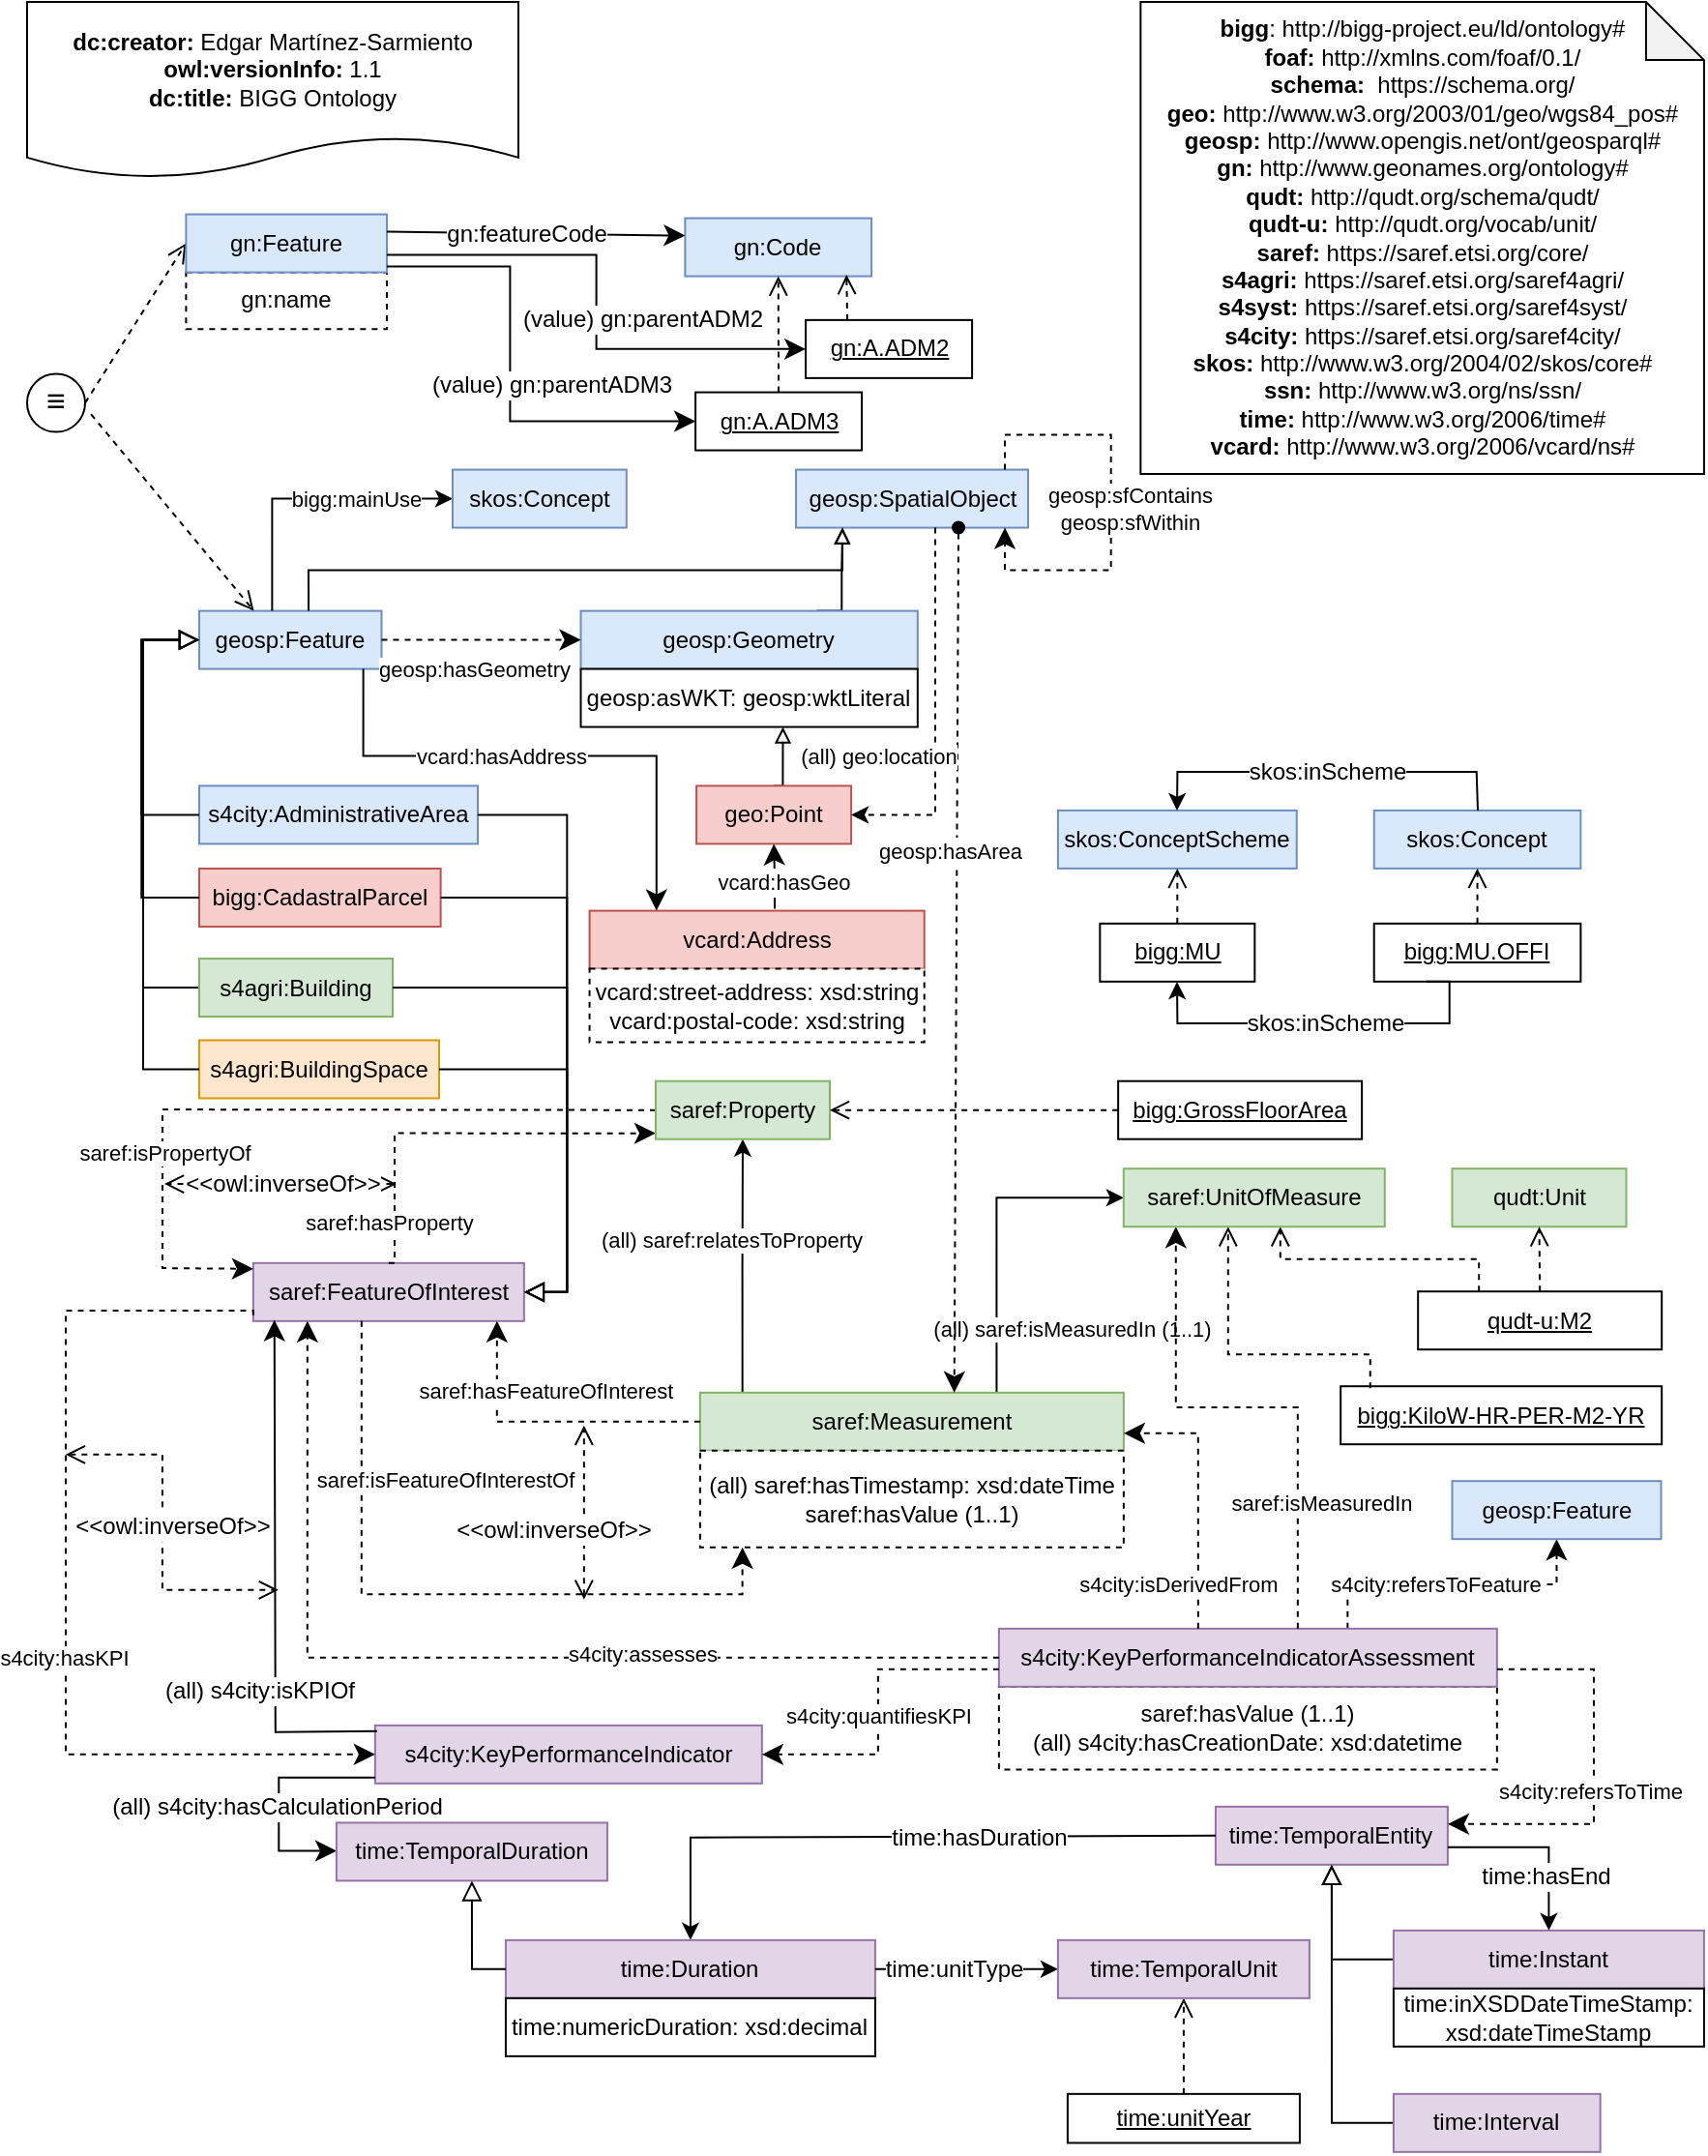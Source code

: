 <mxfile version="20.5.3" type="embed"><diagram name="Página-1" id="OjvOtNMu40loQ9ezaj8_"><mxGraphModel dx="-4280" dy="-723" grid="1" gridSize="10" guides="1" tooltips="1" connect="1" arrows="1" fold="1" page="1" pageScale="1" pageWidth="827" pageHeight="1169" math="0" shadow="0"><root><mxCell id="0"/><mxCell id="1" parent="0"/><mxCell id="128" value="&lt;div&gt;&lt;b&gt;dc:creator:&lt;/b&gt;&amp;nbsp;Edgar Martínez-Sarmiento&lt;/div&gt;&lt;div&gt;&lt;b&gt;owl:versionInfo:&lt;/b&gt; 1.1&lt;br&gt;&lt;/div&gt;&lt;div&gt;&lt;b&gt;dc:title:&lt;/b&gt; BIGG Ontology&lt;/div&gt;" style="shape=document;whiteSpace=wrap;html=1;boundedLbl=1;labelBackgroundColor=#ffffff;strokeColor=#000000;fontSize=12;fontColor=#000000;size=0.233;fillColor=#FFFFFF;" vertex="1" parent="1"><mxGeometry x="5350" y="1206.05" width="254" height="91" as="geometry"/></mxCell><mxCell id="2" value="geosp:SpatialObject" style="rounded=0;whiteSpace=wrap;html=1;snapToPoint=1;points=[[0.1,0],[0.2,0],[0.3,0],[0.4,0],[0.5,0],[0.6,0],[0.7,0],[0.8,0],[0.9,0],[0,0.1],[0,0.3],[0,0.5],[0,0.7],[0,0.9],[0.1,1],[0.2,1],[0.3,1],[0.4,1],[0.5,1],[0.6,1],[0.7,1],[0.8,1],[0.9,1],[1,0.1],[1,0.3],[1,0.5],[1,0.7],[1,0.9]];fillColor=#dae8fc;strokeColor=#6c8ebf;" parent="1" vertex="1"><mxGeometry x="5747.52" y="1447.78" width="120" height="30" as="geometry"/></mxCell><mxCell id="3" value="geosp:Feature" style="rounded=0;whiteSpace=wrap;html=1;snapToPoint=1;points=[[0.1,0],[0.2,0],[0.3,0],[0.4,0],[0.5,0],[0.6,0],[0.7,0],[0.8,0],[0.9,0],[0,0.1],[0,0.3],[0,0.5],[0,0.7],[0,0.9],[0.1,1],[0.2,1],[0.3,1],[0.4,1],[0.5,1],[0.6,1],[0.7,1],[0.8,1],[0.9,1],[1,0.1],[1,0.3],[1,0.5],[1,0.7],[1,0.9]];fillColor=#dae8fc;strokeColor=#6c8ebf;" parent="1" vertex="1"><mxGeometry x="5438.99" y="1520.79" width="94.25" height="30" as="geometry"/></mxCell><mxCell id="4" value="(all) saref:isMeasuredIn (1..1)" style="rounded=0;orthogonalLoop=1;jettySize=auto;html=1;exitX=0.7;exitY=0;exitDx=0;exitDy=0;entryX=0;entryY=0.5;entryDx=0;entryDy=0;endArrow=classic;endFill=1;edgeStyle=orthogonalEdgeStyle;" parent="1" source="6" target="78" edge="1"><mxGeometry x="-0.611" y="-39" relative="1" as="geometry"><mxPoint x="5914.43" y="1901.91" as="sourcePoint"/><mxPoint as="offset"/></mxGeometry></mxCell><mxCell id="5" value="(all) saref:relatesToProperty" style="rounded=0;orthogonalLoop=1;jettySize=auto;html=1;exitX=0.1;exitY=0;exitDx=0;exitDy=0;entryX=0.5;entryY=1;entryDx=0;entryDy=0;endArrow=classic;endFill=1;edgeStyle=orthogonalEdgeStyle;" parent="1" source="6" target="58" edge="1"><mxGeometry x="0.2" y="6" relative="1" as="geometry"><mxPoint as="offset"/></mxGeometry></mxCell><mxCell id="6" value="saref:Measurement" style="rounded=0;whiteSpace=wrap;html=1;snapToPoint=1;points=[[0.1,0],[0.2,0],[0.3,0],[0.4,0],[0.5,0],[0.6,0],[0.7,0],[0.8,0],[0.9,0],[0,0.1],[0,0.3],[0,0.5],[0,0.7],[0,0.9],[0.1,1],[0.2,1],[0.3,1],[0.4,1],[0.5,1],[0.6,1],[0.7,1],[0.8,1],[0.9,1],[1,0.1],[1,0.3],[1,0.5],[1,0.7],[1,0.9]];fillColor=#d5e8d4;strokeColor=#82b366;" parent="1" vertex="1"><mxGeometry x="5697.93" y="1924.91" width="219" height="30" as="geometry"/></mxCell><mxCell id="7" value="(&lt;span style=&quot;background-color: rgb(255 , 255 , 255)&quot;&gt;all&lt;/span&gt;) saref:hasTimestamp: xsd:dateTime&lt;br&gt;saref:hasValue (1..1)" style="rounded=0;whiteSpace=wrap;html=1;snapToPoint=1;points=[[0.1,0],[0.2,0],[0.3,0],[0.4,0],[0.5,0],[0.6,0],[0.7,0],[0.8,0],[0.9,0],[0,0.1],[0,0.3],[0,0.5],[0,0.7],[0,0.9],[0.1,1],[0.2,1],[0.3,1],[0.4,1],[0.5,1],[0.6,1],[0.7,1],[0.8,1],[0.9,1],[1,0.1],[1,0.3],[1,0.5],[1,0.7],[1,0.9]];dashed=1;fillColor=#FFFFFF;" parent="1" vertex="1"><mxGeometry x="5697.93" y="1954.91" width="219" height="50" as="geometry"/></mxCell><mxCell id="8" value="geosp:sfContains&lt;br&gt;geosp:sfWithin" style="edgeStyle=orthogonalEdgeStyle;rounded=0;orthogonalLoop=1;jettySize=auto;html=1;exitX=0.9;exitY=0;exitDx=0;exitDy=0;entryX=0.9;entryY=1;entryDx=0;entryDy=0;dashed=1;endArrow=classic;endFill=1;endSize=8;" parent="1" source="2" target="2" edge="1"><mxGeometry x="0.009" y="10" relative="1" as="geometry"><Array as="points"><mxPoint x="5855.37" y="1429.78"/><mxPoint x="5910.37" y="1429.78"/><mxPoint x="5910.37" y="1499.78"/><mxPoint x="5855.37" y="1499.78"/></Array><mxPoint as="offset"/></mxGeometry></mxCell><mxCell id="9" value="" style="endArrow=block;html=1;fontColor=#000099;exitX=0;exitY=0.5;exitDx=0;exitDy=0;endFill=0;endSize=8;arcSize=0;rounded=0;edgeStyle=elbowEdgeStyle;entryX=0;entryY=0.5;entryDx=0;entryDy=0;" parent="1" source="10" target="3" edge="1"><mxGeometry width="50" height="50" relative="1" as="geometry"><mxPoint x="5253.92" y="1780.33" as="sourcePoint"/><mxPoint x="5528.92" y="1740.33" as="targetPoint"/><Array as="points"><mxPoint x="5409.99" y="1752.53"/><mxPoint x="5429.99" y="1632.53"/></Array></mxGeometry></mxCell><mxCell id="10" value="s4agri:Building" style="rounded=0;whiteSpace=wrap;html=1;snapToPoint=1;points=[[0.1,0],[0.2,0],[0.3,0],[0.4,0],[0.5,0],[0.6,0],[0.7,0],[0.8,0],[0.9,0],[0,0.1],[0,0.3],[0,0.5],[0,0.7],[0,0.9],[0.1,1],[0.2,1],[0.3,1],[0.4,1],[0.5,1],[0.6,1],[0.7,1],[0.8,1],[0.9,1],[1,0.1],[1,0.3],[1,0.5],[1,0.7],[1,0.9]];fillColor=#d5e8d4;strokeColor=#82b366;" parent="1" vertex="1"><mxGeometry x="5438.99" y="1700.53" width="100" height="30" as="geometry"/></mxCell><mxCell id="11" value="" style="endArrow=block;html=1;fontColor=#000099;exitX=0;exitY=0.5;exitDx=0;exitDy=0;endFill=0;entryX=0.5;entryY=1;entryDx=0;entryDy=0;endSize=8;arcSize=0;rounded=0;edgeStyle=orthogonalEdgeStyle;" parent="1" source="13" target="12" edge="1"><mxGeometry width="50" height="50" relative="1" as="geometry"><mxPoint x="5919.46" y="2198.92" as="sourcePoint"/><mxPoint x="6077.46" y="2198.92" as="targetPoint"/></mxGeometry></mxCell><mxCell id="12" value="time:TemporalEntity" style="rounded=0;whiteSpace=wrap;html=1;snapToPoint=1;points=[[0.1,0],[0.2,0],[0.3,0],[0.4,0],[0.5,0],[0.6,0],[0.7,0],[0.8,0],[0.9,0],[0,0.1],[0,0.3],[0,0.5],[0,0.7],[0,0.9],[0.1,1],[0.2,1],[0.3,1],[0.4,1],[0.5,1],[0.6,1],[0.7,1],[0.8,1],[0.9,1],[1,0.1],[1,0.3],[1,0.5],[1,0.7],[1,0.9]];fillColor=#e1d5e7;strokeColor=#9673a6;" parent="1" vertex="1"><mxGeometry x="5964.46" y="2138.92" width="120" height="30" as="geometry"/></mxCell><mxCell id="13" value="time:Instant" style="rounded=0;whiteSpace=wrap;html=1;snapToPoint=1;points=[[0.1,0],[0.2,0],[0.3,0],[0.4,0],[0.5,0],[0.6,0],[0.7,0],[0.8,0],[0.9,0],[0,0.1],[0,0.3],[0,0.5],[0,0.7],[0,0.9],[0.1,1],[0.2,1],[0.3,1],[0.4,1],[0.5,1],[0.6,1],[0.7,1],[0.8,1],[0.9,1],[1,0.1],[1,0.3],[1,0.5],[1,0.7],[1,0.9]];fillColor=#e1d5e7;strokeColor=#9673a6;" parent="1" vertex="1"><mxGeometry x="6056.46" y="2202.92" width="160.5" height="30" as="geometry"/></mxCell><mxCell id="14" value="" style="endArrow=block;html=1;fontColor=#000099;exitX=0;exitY=0.5;exitDx=0;exitDy=0;endFill=0;entryX=0.5;entryY=1;entryDx=0;entryDy=0;endSize=8;arcSize=0;rounded=0;edgeStyle=orthogonalEdgeStyle;" parent="1" source="15" target="12" edge="1"><mxGeometry width="50" height="50" relative="1" as="geometry"><mxPoint x="5919.46" y="2278.92" as="sourcePoint"/><mxPoint x="6194.46" y="2268.92" as="targetPoint"/></mxGeometry></mxCell><mxCell id="15" value="time:Interval" style="rounded=0;whiteSpace=wrap;html=1;snapToPoint=1;points=[[0.1,0],[0.2,0],[0.3,0],[0.4,0],[0.5,0],[0.6,0],[0.7,0],[0.8,0],[0.9,0],[0,0.1],[0,0.3],[0,0.5],[0,0.7],[0,0.9],[0.1,1],[0.2,1],[0.3,1],[0.4,1],[0.5,1],[0.6,1],[0.7,1],[0.8,1],[0.9,1],[1,0.1],[1,0.3],[1,0.5],[1,0.7],[1,0.9]];fillColor=#e1d5e7;strokeColor=#9673a6;" parent="1" vertex="1"><mxGeometry x="6056.46" y="2287.42" width="106.88" height="30" as="geometry"/></mxCell><mxCell id="16" value="saref:FeatureOfInterest" style="rounded=0;whiteSpace=wrap;html=1;snapToPoint=1;points=[[0.1,0],[0.2,0],[0.3,0],[0.4,0],[0.5,0],[0.6,0],[0.7,0],[0.8,0],[0.9,0],[0,0.1],[0,0.3],[0,0.5],[0,0.7],[0,0.9],[0.1,1],[0.2,1],[0.3,1],[0.4,1],[0.5,1],[0.6,1],[0.7,1],[0.8,1],[0.9,1],[1,0.1],[1,0.3],[1,0.5],[1,0.7],[1,0.9]];fillColor=#e1d5e7;strokeColor=#9673a6;" parent="1" vertex="1"><mxGeometry x="5466.93" y="1857.91" width="140" height="30" as="geometry"/></mxCell><mxCell id="17" value="" style="endArrow=classic;html=1;exitX=0.4;exitY=1;exitDx=0;exitDy=0;endSize=8;dashed=1;arcSize=0;rounded=0;entryX=0.1;entryY=1;entryDx=0;entryDy=0;edgeStyle=orthogonalEdgeStyle;" parent="1" source="16" target="7" edge="1"><mxGeometry width="50" height="50" relative="1" as="geometry"><mxPoint x="5406.93" y="2232.24" as="sourcePoint"/><mxPoint x="5726.93" y="2035.12" as="targetPoint"/><Array as="points"><mxPoint x="5522.93" y="2029.12"/><mxPoint x="5719.93" y="2029.12"/></Array></mxGeometry></mxCell><mxCell id="18" value="saref:isFeatureOfInterestOf" style="edgeLabel;html=1;align=center;verticalAlign=middle;resizable=0;points=[];" parent="17" connectable="0" vertex="1"><mxGeometry x="-0.191" y="-1" relative="1" as="geometry"><mxPoint x="38" y="-60" as="offset"/></mxGeometry></mxCell><mxCell id="19" value="" style="endArrow=classic;html=1;exitX=0;exitY=0.5;exitDx=0;exitDy=0;entryX=0.9;entryY=1;entryDx=0;entryDy=0;endSize=8;dashed=1;arcSize=0;rounded=0;edgeStyle=orthogonalEdgeStyle;" parent="1" source="6" target="16" edge="1"><mxGeometry width="50" height="50" relative="1" as="geometry"><mxPoint x="5516.93" y="1874.91" as="sourcePoint"/><mxPoint x="5727.93" y="2014.91" as="targetPoint"/></mxGeometry></mxCell><mxCell id="20" value="saref:hasFeatureOfInterest" style="edgeLabel;html=1;align=center;verticalAlign=middle;resizable=0;points=[];" parent="19" connectable="0" vertex="1"><mxGeometry x="-0.191" y="-1" relative="1" as="geometry"><mxPoint x="-17" y="-15" as="offset"/></mxGeometry></mxCell><mxCell id="21" value="" style="endArrow=open;html=1;fontColor=#000099;endFill=0;dashed=1;endSize=8;startArrow=open;startFill=0;startSize=8;arcSize=0;rounded=0;" parent="1" edge="1"><mxGeometry width="50" height="50" relative="1" as="geometry"><mxPoint x="5637.93" y="2031.91" as="sourcePoint"/><mxPoint x="5637.93" y="1941.91" as="targetPoint"/></mxGeometry></mxCell><mxCell id="22" value="&amp;lt;&amp;lt;owl:inverseOf&amp;gt;&amp;gt;" style="text;html=1;align=center;verticalAlign=middle;resizable=0;points=[];fontColor=#000000;labelBackgroundColor=#ffffff;" parent="21" connectable="0" vertex="1"><mxGeometry x="-0.328" relative="1" as="geometry"><mxPoint x="-16" y="-6" as="offset"/></mxGeometry></mxCell><mxCell id="23" value="" style="endArrow=classic;html=1;endSize=8;dashed=1;arcSize=0;rounded=0;exitX=0;exitY=0.5;exitDx=0;exitDy=0;entryX=0;entryY=0.1;entryDx=0;entryDy=0;" parent="1" source="58" target="16" edge="1"><mxGeometry width="50" height="50" relative="1" as="geometry"><mxPoint x="5659.93" y="1575.91" as="sourcePoint"/><mxPoint x="5419.99" y="1612.53" as="targetPoint"/><Array as="points"><mxPoint x="5419.99" y="1778.53"/><mxPoint x="5419.99" y="1860.53"/></Array></mxGeometry></mxCell><mxCell id="24" value="saref:isPropertyOf" style="edgeLabel;html=1;align=center;verticalAlign=middle;resizable=0;points=[];" parent="23" connectable="0" vertex="1"><mxGeometry x="-0.191" y="-1" relative="1" as="geometry"><mxPoint x="-99" y="23" as="offset"/></mxGeometry></mxCell><mxCell id="25" value="" style="endArrow=classic;html=1;exitX=0.5;exitY=0;exitDx=0;exitDy=0;entryX=0;entryY=0.9;entryDx=0;entryDy=0;endSize=8;dashed=1;arcSize=0;rounded=0;edgeStyle=orthogonalEdgeStyle;" parent="1" source="16" target="58" edge="1"><mxGeometry width="50" height="50" relative="1" as="geometry"><mxPoint x="5390.93" y="1932.91" as="sourcePoint"/><mxPoint x="5219.93" y="1857.91" as="targetPoint"/><Array as="points"><mxPoint x="5539.99" y="1857.53"/><mxPoint x="5539.99" y="1790.53"/></Array></mxGeometry></mxCell><mxCell id="26" value="saref:hasProperty" style="edgeLabel;html=1;align=center;verticalAlign=middle;resizable=0;points=[];" parent="25" connectable="0" vertex="1"><mxGeometry x="-0.191" y="-1" relative="1" as="geometry"><mxPoint x="-16" y="45" as="offset"/></mxGeometry></mxCell><mxCell id="27" value="" style="endArrow=open;html=1;fontColor=#000099;endFill=0;dashed=1;endSize=8;startArrow=open;startFill=0;startSize=8;arcSize=0;rounded=0;" parent="1" edge="1"><mxGeometry width="50" height="50" relative="1" as="geometry"><mxPoint x="5540.99" y="1817.05" as="sourcePoint"/><mxPoint x="5420.99" y="1817.05" as="targetPoint"/></mxGeometry></mxCell><mxCell id="28" value="&amp;lt;&amp;lt;owl:inverseOf&amp;gt;&amp;gt;" style="text;html=1;align=center;verticalAlign=middle;resizable=0;points=[];fontColor=#000000;labelBackgroundColor=#ffffff;" parent="27" connectable="0" vertex="1"><mxGeometry x="-0.328" relative="1" as="geometry"><mxPoint x="-19" as="offset"/></mxGeometry></mxCell><mxCell id="29" style="rounded=0;orthogonalLoop=1;jettySize=auto;html=1;exitX=0.4;exitY=0;exitDx=0;exitDy=0;entryX=0;entryY=0.5;entryDx=0;entryDy=0;edgeStyle=orthogonalEdgeStyle;" parent="1" source="3" target="130" edge="1"><mxGeometry relative="1" as="geometry"/></mxCell><mxCell id="30" value="bigg:mainUse" style="edgeLabel;html=1;align=center;verticalAlign=middle;resizable=0;points=[];" parent="29" vertex="1" connectable="0"><mxGeometry x="-0.017" y="1" relative="1" as="geometry"><mxPoint x="27" y="1" as="offset"/></mxGeometry></mxCell><mxCell id="31" value="s4agri:BuildingSpace" style="rounded=0;whiteSpace=wrap;html=1;snapToPoint=1;points=[[0.1,0],[0.2,0],[0.3,0],[0.4,0],[0.5,0],[0.6,0],[0.7,0],[0.8,0],[0.9,0],[0,0.1],[0,0.3],[0,0.5],[0,0.7],[0,0.9],[0.1,1],[0.2,1],[0.3,1],[0.4,1],[0.5,1],[0.6,1],[0.7,1],[0.8,1],[0.9,1],[1,0.1],[1,0.3],[1,0.5],[1,0.7],[1,0.9]];fillColor=#ffe6cc;strokeColor=#d79b00;" parent="1" vertex="1"><mxGeometry x="5438.99" y="1742.74" width="124" height="30" as="geometry"/></mxCell><mxCell id="32" value="" style="endArrow=block;html=1;fontColor=#000099;exitX=0;exitY=0.5;exitDx=0;exitDy=0;endFill=0;endSize=8;arcSize=0;rounded=0;edgeStyle=elbowEdgeStyle;entryX=0;entryY=0.5;entryDx=0;entryDy=0;" parent="1" source="31" target="3" edge="1"><mxGeometry width="50" height="50" relative="1" as="geometry"><mxPoint x="5568.92" y="1704.33" as="sourcePoint"/><mxPoint x="5469.99" y="1642.53" as="targetPoint"/><Array as="points"><mxPoint x="5409.99" y="1752.53"/><mxPoint x="5399.99" y="1762.53"/><mxPoint x="5429.99" y="1642.53"/></Array></mxGeometry></mxCell><mxCell id="33" value="" style="endArrow=classic;html=1;exitX=0.7;exitY=0;exitDx=0;exitDy=0;endSize=8;dashed=1;arcSize=0;rounded=0;edgeStyle=elbowEdgeStyle;entryX=0.5;entryY=1;entryDx=0;entryDy=0;elbow=vertical;" parent="1" source="36" target="81" edge="1"><mxGeometry width="50" height="50" relative="1" as="geometry"><mxPoint x="6086.93" y="1968.91" as="sourcePoint"/><mxPoint x="6219.99" y="1862.53" as="targetPoint"/></mxGeometry></mxCell><mxCell id="34" value="&lt;div&gt;s4city:refersToFeature&lt;/div&gt;" style="edgeLabel;html=1;align=center;verticalAlign=middle;resizable=0;points=[];" parent="33" connectable="0" vertex="1"><mxGeometry x="-0.191" y="-1" relative="1" as="geometry"><mxPoint x="5" y="-1" as="offset"/></mxGeometry></mxCell><mxCell id="35" value="saref:hasValue (1..1)&lt;br&gt;(all) s4city:hasCreationDate: xsd:datetime" style="rounded=0;whiteSpace=wrap;html=1;snapToPoint=1;points=[[0.1,0],[0.2,0],[0.3,0],[0.4,0],[0.5,0],[0.6,0],[0.7,0],[0.8,0],[0.9,0],[0,0.1],[0,0.3],[0,0.5],[0,0.7],[0,0.9],[0.1,1],[0.2,1],[0.3,1],[0.4,1],[0.5,1],[0.6,1],[0.7,1],[0.8,1],[0.9,1],[1,0.1],[1,0.3],[1,0.5],[1,0.7],[1,0.9]];dashed=1;" parent="1" vertex="1"><mxGeometry x="5852.43" y="2076.91" width="257.5" height="42.81" as="geometry"/></mxCell><mxCell id="36" value="s4city:KeyPerformanceIndicatorAssessment" style="rounded=0;whiteSpace=wrap;html=1;snapToPoint=1;points=[[0.1,0],[0.2,0],[0.3,0],[0.4,0],[0.5,0],[0.6,0],[0.7,0],[0.8,0],[0.9,0],[0,0.1],[0,0.3],[0,0.5],[0,0.7],[0,0.9],[0.1,1],[0.2,1],[0.3,1],[0.4,1],[0.5,1],[0.6,1],[0.7,1],[0.8,1],[0.9,1],[1,0.1],[1,0.3],[1,0.5],[1,0.7],[1,0.9]];fillColor=#e1d5e7;strokeColor=#9673a6;" parent="1" vertex="1"><mxGeometry x="5852.43" y="2046.91" width="257.5" height="30" as="geometry"/></mxCell><mxCell id="37" value="" style="endArrow=classic;html=1;exitX=0.4;exitY=0;exitDx=0;exitDy=0;endSize=8;dashed=1;arcSize=0;rounded=0;edgeStyle=orthogonalEdgeStyle;entryX=1;entryY=0.7;entryDx=0;entryDy=0;" parent="1" source="36" target="6" edge="1"><mxGeometry width="50" height="50" relative="1" as="geometry"><mxPoint x="5529.93" y="2046.86" as="sourcePoint"/><mxPoint x="5889.93" y="1831.12" as="targetPoint"/></mxGeometry></mxCell><mxCell id="38" value="&lt;div&gt;s4city:isDerivedFrom&lt;/div&gt;" style="edgeLabel;html=1;align=center;verticalAlign=middle;resizable=0;points=[];" parent="37" connectable="0" vertex="1"><mxGeometry x="-0.191" y="-1" relative="1" as="geometry"><mxPoint x="-12" y="33" as="offset"/></mxGeometry></mxCell><mxCell id="39" value="" style="endArrow=classic;html=1;endSize=8;dashed=1;arcSize=0;rounded=0;entryX=0.2;entryY=1;entryDx=0;entryDy=0;exitX=0.6;exitY=0;exitDx=0;exitDy=0;edgeStyle=orthogonalEdgeStyle;" parent="1" source="36" target="78" edge="1"><mxGeometry width="50" height="50" relative="1" as="geometry"><mxPoint x="6142.43" y="2046.91" as="sourcePoint"/><mxPoint x="6003.93" y="1975.91" as="targetPoint"/><Array as="points"><mxPoint x="6006.99" y="1932.53"/><mxPoint x="5943.99" y="1932.53"/></Array></mxGeometry></mxCell><mxCell id="40" value="&lt;div&gt;saref:isMeasuredIn&lt;/div&gt;" style="edgeLabel;html=1;align=center;verticalAlign=middle;resizable=0;points=[];" parent="39" connectable="0" vertex="1"><mxGeometry x="-0.191" y="-1" relative="1" as="geometry"><mxPoint x="11" y="44" as="offset"/></mxGeometry></mxCell><mxCell id="41" value="" style="endArrow=classic;html=1;endSize=8;dashed=1;arcSize=0;rounded=0;entryX=0.2;entryY=1;entryDx=0;entryDy=0;exitX=0;exitY=0.5;exitDx=0;exitDy=0;edgeStyle=orthogonalEdgeStyle;" parent="1" source="36" target="16" edge="1"><mxGeometry width="50" height="50" relative="1" as="geometry"><mxPoint x="5489.93" y="2039.91" as="sourcePoint"/><mxPoint x="5489.93" y="1969.91" as="targetPoint"/></mxGeometry></mxCell><mxCell id="42" value="&lt;div&gt;s4city:assesses&lt;/div&gt;" style="edgeLabel;html=1;align=center;verticalAlign=middle;resizable=0;points=[];" parent="41" connectable="0" vertex="1"><mxGeometry x="-0.191" y="-1" relative="1" as="geometry"><mxPoint x="30" y="-1" as="offset"/></mxGeometry></mxCell><mxCell id="43" value="s4city:KeyPerformanceIndicator" style="rounded=0;whiteSpace=wrap;html=1;snapToPoint=1;points=[[0.1,0],[0.2,0],[0.3,0],[0.4,0],[0.5,0],[0.6,0],[0.7,0],[0.8,0],[0.9,0],[0,0.1],[0,0.3],[0,0.5],[0,0.7],[0,0.9],[0.1,1],[0.2,1],[0.3,1],[0.4,1],[0.5,1],[0.6,1],[0.7,1],[0.8,1],[0.9,1],[1,0.1],[1,0.3],[1,0.5],[1,0.7],[1,0.9]];fillColor=#e1d5e7;strokeColor=#9673a6;" parent="1" vertex="1"><mxGeometry x="5529.93" y="2096.91" width="200" height="30" as="geometry"/></mxCell><mxCell id="44" value="" style="endArrow=classic;html=1;endSize=8;arcSize=0;rounded=0;entryX=0.071;entryY=0.98;entryDx=0;entryDy=0;exitX=0;exitY=0.1;exitDx=0;exitDy=0;entryPerimeter=0;edgeStyle=orthogonalEdgeStyle;" parent="1" edge="1"><mxGeometry width="50" height="50" relative="1" as="geometry"><mxPoint x="5530.93" y="2099.91" as="sourcePoint"/><mxPoint x="5477.87" y="1887.31" as="targetPoint"/></mxGeometry></mxCell><mxCell id="45" value="(all) s4city:isKPIOf" style="text;html=1;align=center;verticalAlign=middle;resizable=0;points=[];labelBackgroundColor=#ffffff;" parent="44" connectable="0" vertex="1"><mxGeometry x="-0.127" relative="1" as="geometry"><mxPoint x="-8" y="42" as="offset"/></mxGeometry></mxCell><mxCell id="46" value="" style="endArrow=classic;html=1;endSize=8;arcSize=0;rounded=0;exitX=0;exitY=0.9;exitDx=0;exitDy=0;edgeStyle=orthogonalEdgeStyle;entryX=0;entryY=0.5;entryDx=0;entryDy=0;" parent="1" source="43" target="48" edge="1"><mxGeometry width="50" height="50" relative="1" as="geometry"><mxPoint x="5519.93" y="2153.91" as="sourcePoint"/><mxPoint x="5509.93" y="2216.91" as="targetPoint"/><Array as="points"><mxPoint x="5480.13" y="2123.79"/><mxPoint x="5480.13" y="2161.79"/><mxPoint x="5510.13" y="2161.79"/></Array></mxGeometry></mxCell><mxCell id="47" value="(all) s4city:hasCalculationPeriod" style="text;html=1;align=center;verticalAlign=middle;resizable=0;points=[];labelBackgroundColor=#ffffff;" parent="46" connectable="0" vertex="1"><mxGeometry x="-0.127" relative="1" as="geometry"><mxPoint x="-1" y="13" as="offset"/></mxGeometry></mxCell><mxCell id="48" value="time:TemporalDuration" style="rounded=0;whiteSpace=wrap;html=1;snapToPoint=1;points=[[0.1,0],[0.2,0],[0.3,0],[0.4,0],[0.5,0],[0.6,0],[0.7,0],[0.8,0],[0.9,0],[0,0.1],[0,0.3],[0,0.5],[0,0.7],[0,0.9],[0.1,1],[0.2,1],[0.3,1],[0.4,1],[0.5,1],[0.6,1],[0.7,1],[0.8,1],[0.9,1],[1,0.1],[1,0.3],[1,0.5],[1,0.7],[1,0.9]];fillColor=#e1d5e7;strokeColor=#9673a6;" parent="1" vertex="1"><mxGeometry x="5509.96" y="2147.21" width="140" height="30" as="geometry"/></mxCell><mxCell id="49" value="" style="endArrow=classic;html=1;endSize=8;dashed=1;arcSize=0;rounded=0;entryX=0;entryY=0.5;entryDx=0;entryDy=0;exitX=0;exitY=0.9;exitDx=0;exitDy=0;edgeStyle=orthogonalEdgeStyle;" parent="1" source="16" target="43" edge="1"><mxGeometry width="50" height="50" relative="1" as="geometry"><mxPoint x="5289.93" y="1886.91" as="sourcePoint"/><mxPoint x="5439.93" y="1856.91" as="targetPoint"/><Array as="points"><mxPoint x="5466.99" y="1882.53"/><mxPoint x="5369.99" y="1882.53"/><mxPoint x="5369.99" y="2111.53"/></Array></mxGeometry></mxCell><mxCell id="50" value="&lt;div&gt;s4city:hasKPI&lt;/div&gt;" style="edgeLabel;html=1;align=center;verticalAlign=middle;resizable=0;points=[];" parent="49" connectable="0" vertex="1"><mxGeometry x="-0.191" y="-1" relative="1" as="geometry"><mxPoint y="81" as="offset"/></mxGeometry></mxCell><mxCell id="51" value="" style="endArrow=open;html=1;fontColor=#000099;endFill=0;dashed=1;endSize=8;startArrow=open;startFill=0;startSize=8;arcSize=0;rounded=0;edgeStyle=orthogonalEdgeStyle;" parent="1" edge="1"><mxGeometry width="50" height="50" relative="1" as="geometry"><mxPoint x="5369.93" y="1956.91" as="sourcePoint"/><mxPoint x="5479.93" y="2026.91" as="targetPoint"/><Array as="points"><mxPoint x="5419.93" y="2026.91"/></Array></mxGeometry></mxCell><mxCell id="52" value="&amp;lt;&amp;lt;owl:inverseOf&amp;gt;&amp;gt;" style="text;html=1;align=center;verticalAlign=middle;resizable=0;points=[];fontColor=#000000;labelBackgroundColor=#ffffff;" parent="51" connectable="0" vertex="1"><mxGeometry x="-0.328" relative="1" as="geometry"><mxPoint x="5" y="26" as="offset"/></mxGeometry></mxCell><mxCell id="53" value="" style="endArrow=classic;html=1;endSize=8;dashed=1;arcSize=0;rounded=0;edgeStyle=orthogonalEdgeStyle;entryX=1;entryY=0.5;entryDx=0;entryDy=0;exitX=0;exitY=0.7;exitDx=0;exitDy=0;" parent="1" source="36" target="43" edge="1"><mxGeometry width="50" height="50" relative="1" as="geometry"><mxPoint x="5789.93" y="2206.91" as="sourcePoint"/><mxPoint x="5789.93" y="2136.91" as="targetPoint"/><Array as="points"><mxPoint x="5789.93" y="2067.91"/><mxPoint x="5789.93" y="2111.91"/></Array></mxGeometry></mxCell><mxCell id="54" value="&lt;div&gt;s4city:quantifiesKPI&lt;/div&gt;" style="edgeLabel;html=1;align=center;verticalAlign=middle;resizable=0;points=[];" parent="53" connectable="0" vertex="1"><mxGeometry x="-0.191" y="-1" relative="1" as="geometry"><mxPoint x="1" y="19" as="offset"/></mxGeometry></mxCell><mxCell id="55" value="" style="endArrow=classic;html=1;exitX=1;exitY=0.7;exitDx=0;exitDy=0;endSize=8;dashed=1;arcSize=0;rounded=0;entryX=1;entryY=0.3;entryDx=0;entryDy=0;edgeStyle=elbowEdgeStyle;" parent="1" source="36" target="12" edge="1"><mxGeometry width="50" height="50" relative="1" as="geometry"><mxPoint x="6119.93" y="2071.91" as="sourcePoint"/><mxPoint x="6409.93" y="1626.91" as="targetPoint"/><Array as="points"><mxPoint x="6159.99" y="2122.53"/><mxPoint x="6149.99" y="2172.53"/><mxPoint x="6179.99" y="2172.53"/></Array></mxGeometry></mxCell><mxCell id="56" value="&lt;div&gt;s4city:refersToTime&lt;/div&gt;" style="edgeLabel;html=1;align=center;verticalAlign=middle;resizable=0;points=[];" parent="55" connectable="0" vertex="1"><mxGeometry x="-0.191" y="-1" relative="1" as="geometry"><mxPoint x="-1" y="30" as="offset"/></mxGeometry></mxCell><mxCell id="57" value="&lt;u&gt;bigg:GrossFloorArea&lt;/u&gt;" style="rounded=0;whiteSpace=wrap;html=1;snapToPoint=1;" parent="1" vertex="1"><mxGeometry x="5914.07" y="1763.85" width="126" height="30" as="geometry"/></mxCell><mxCell id="58" value="saref:Property" style="rounded=0;whiteSpace=wrap;html=1;snapToPoint=1;points=[[0.1,0],[0.2,0],[0.3,0],[0.4,0],[0.5,0],[0.6,0],[0.7,0],[0.8,0],[0.9,0],[0,0.1],[0,0.3],[0,0.5],[0,0.7],[0,0.9],[0.1,1],[0.2,1],[0.3,1],[0.4,1],[0.5,1],[0.6,1],[0.7,1],[0.8,1],[0.9,1],[1,0.1],[1,0.3],[1,0.5],[1,0.7],[1,0.9]];fillColor=#d5e8d4;strokeColor=#82b366;" parent="1" vertex="1"><mxGeometry x="5674.99" y="1763.85" width="90" height="30" as="geometry"/></mxCell><mxCell id="59" value="&lt;u&gt;qudt-u:M2&lt;/u&gt;" style="rounded=0;whiteSpace=wrap;html=1;snapToPoint=1;" parent="1" vertex="1"><mxGeometry x="6069.09" y="1872.6" width="126" height="30" as="geometry"/></mxCell><mxCell id="60" value="qudt:Unit" style="rounded=0;whiteSpace=wrap;html=1;snapToPoint=1;points=[[0.1,0],[0.2,0],[0.3,0],[0.4,0],[0.5,0],[0.6,0],[0.7,0],[0.8,0],[0.9,0],[0,0.1],[0,0.3],[0,0.5],[0,0.7],[0,0.9],[0.1,1],[0.2,1],[0.3,1],[0.4,1],[0.5,1],[0.6,1],[0.7,1],[0.8,1],[0.9,1],[1,0.1],[1,0.3],[1,0.5],[1,0.7],[1,0.9]];fillColor=#d5e8d4;strokeColor=#82b366;" parent="1" vertex="1"><mxGeometry x="6086.75" y="1809.12" width="90" height="30" as="geometry"/></mxCell><mxCell id="61" value="" style="endArrow=open;html=1;fontColor=#000099;endFill=0;dashed=1;entryX=0.6;entryY=1;entryDx=0;entryDy=0;endSize=8;exitX=0.25;exitY=0;exitDx=0;exitDy=0;rounded=0;edgeStyle=orthogonalEdgeStyle;" parent="1" source="59" target="78" edge="1"><mxGeometry width="50" height="50" relative="1" as="geometry"><mxPoint x="5990.09" y="1946.39" as="sourcePoint"/><mxPoint x="5990.09" y="1886.39" as="targetPoint"/></mxGeometry></mxCell><mxCell id="62" value="" style="endArrow=open;html=1;fontColor=#000099;endFill=0;dashed=1;endSize=8;exitX=0.5;exitY=0;exitDx=0;exitDy=0;rounded=0;entryX=0.5;entryY=1;entryDx=0;entryDy=0;" parent="1" source="59" target="60" edge="1"><mxGeometry width="50" height="50" relative="1" as="geometry"><mxPoint x="6201.09" y="1920.39" as="sourcePoint"/><mxPoint x="6161.9" y="1875.12" as="targetPoint"/></mxGeometry></mxCell><mxCell id="63" value="" style="endArrow=classic;html=1;exitX=0.7;exitY=1;exitDx=0;exitDy=0;endSize=8;startArrow=oval;startFill=1;dashed=1;arcSize=0;rounded=0;strokeWidth=1;fontColor=#0000FF;entryX=0.6;entryY=0;entryDx=0;entryDy=0;" parent="1" source="2" target="6" edge="1"><mxGeometry width="50" height="50" relative="1" as="geometry"><mxPoint x="5494.93" y="1462.24" as="sourcePoint"/><mxPoint x="5706.93" y="1462.24" as="targetPoint"/></mxGeometry></mxCell><mxCell id="64" value="&lt;div&gt;&lt;font style=&quot;font-size: 11px;&quot;&gt;geosp:hasArea&lt;/font&gt;&lt;/div&gt;" style="text;html=1;align=center;verticalAlign=middle;resizable=0;points=[];labelBackgroundColor=#ffffff;fontColor=#000000;" parent="63" connectable="0" vertex="1"><mxGeometry x="-0.127" relative="1" as="geometry"><mxPoint x="-4" y="-28" as="offset"/></mxGeometry></mxCell><mxCell id="65" value="&lt;u&gt;bigg:&lt;/u&gt;&lt;u&gt;KiloW-HR-PER-M2-YR&lt;/u&gt;" style="rounded=0;whiteSpace=wrap;html=1;snapToPoint=1;" parent="1" vertex="1"><mxGeometry x="6029.09" y="1921.6" width="166" height="30" as="geometry"/></mxCell><mxCell id="66" value="" style="endArrow=open;html=1;fontColor=#000099;endFill=0;dashed=1;entryX=0.4;entryY=1;entryDx=0;entryDy=0;endSize=8;exitX=0.092;exitY=0.035;exitDx=0;exitDy=0;rounded=0;edgeStyle=orthogonalEdgeStyle;exitPerimeter=0;" parent="1" source="65" target="78" edge="1"><mxGeometry width="50" height="50" relative="1" as="geometry"><mxPoint x="5931.9" y="1855.12" as="sourcePoint"/><mxPoint x="5387.9" y="1780.12" as="targetPoint"/><Array as="points"><mxPoint x="6043.9" y="1905.12"/><mxPoint x="5970.9" y="1905.12"/></Array></mxGeometry></mxCell><mxCell id="67" value="&lt;u&gt;time:unitYear&lt;/u&gt;" style="whiteSpace=wrap;html=1;" parent="1" vertex="1"><mxGeometry x="5887.96" y="2287.42" width="120" height="25.31" as="geometry"/></mxCell><mxCell id="68" value="" style="endArrow=open;html=1;fontColor=#000099;endFill=0;dashed=1;endSize=8;exitX=0.5;exitY=0;exitDx=0;exitDy=0;rounded=0;entryX=0.5;entryY=1;entryDx=0;entryDy=0;edgeStyle=orthogonalEdgeStyle;" parent="1" source="67" target="77" edge="1"><mxGeometry width="50" height="50" relative="1" as="geometry"><mxPoint x="6069.96" y="2274.27" as="sourcePoint"/><mxPoint x="5952.96" y="2256.01" as="targetPoint"/></mxGeometry></mxCell><mxCell id="69" value="" style="endArrow=block;html=1;fontColor=#000099;endFill=0;endSize=8;arcSize=0;rounded=0;exitX=1;exitY=0.5;exitDx=0;exitDy=0;edgeStyle=orthogonalEdgeStyle;entryX=1;entryY=0.5;entryDx=0;entryDy=0;" parent="1" source="10" target="16" edge="1"><mxGeometry width="50" height="50" relative="1" as="geometry"><mxPoint x="5645.07" y="1477.85" as="sourcePoint"/><mxPoint x="5809.99" y="1602.53" as="targetPoint"/><Array as="points"><mxPoint x="5629.13" y="1715.79"/><mxPoint x="5629.13" y="1872.79"/></Array></mxGeometry></mxCell><mxCell id="70" value="" style="endArrow=block;html=1;fontColor=#000099;exitX=1;exitY=0.5;exitDx=0;exitDy=0;endFill=0;endSize=8;arcSize=0;rounded=0;entryX=1;entryY=0.5;entryDx=0;entryDy=0;edgeStyle=elbowEdgeStyle;elbow=vertical;" parent="1" source="31" target="16" edge="1"><mxGeometry width="50" height="50" relative="1" as="geometry"><mxPoint x="5655.07" y="1455.85" as="sourcePoint"/><mxPoint x="5622.07" y="1605.91" as="targetPoint"/><Array as="points"><mxPoint x="5629.13" y="1815.79"/><mxPoint x="5859.99" y="1757.53"/><mxPoint x="5849.99" y="1762.53"/><mxPoint x="5739.99" y="1762.53"/></Array></mxGeometry></mxCell><mxCell id="71" value="time:hasEnd" style="rounded=0;orthogonalLoop=1;jettySize=auto;html=1;fontSize=12;entryX=0.5;entryY=0;entryDx=0;entryDy=0;exitX=1;exitY=0.7;exitDx=0;exitDy=0;edgeStyle=orthogonalEdgeStyle;" parent="1" source="12" target="13" edge="1"><mxGeometry x="0.41" y="-2" relative="1" as="geometry"><mxPoint x="6187.46" y="2358.44" as="sourcePoint"/><mxPoint x="6187.46" y="2473.44" as="targetPoint"/><mxPoint as="offset"/></mxGeometry></mxCell><mxCell id="72" value="time:hasDuration" style="rounded=0;orthogonalLoop=1;jettySize=auto;html=1;fontSize=12;exitX=0;exitY=0.5;exitDx=0;exitDy=0;entryX=0.5;entryY=0;entryDx=0;entryDy=0;edgeStyle=elbowEdgeStyle;elbow=vertical;" parent="1" source="12" target="73" edge="1"><mxGeometry x="-0.242" relative="1" as="geometry"><mxPoint x="6452.96" y="2163.42" as="sourcePoint"/><mxPoint x="5749.96" y="2143.42" as="targetPoint"/><mxPoint as="offset"/><Array as="points"><mxPoint x="5950.02" y="2154.83"/></Array></mxGeometry></mxCell><mxCell id="73" value="time:Duration" style="rounded=0;whiteSpace=wrap;html=1;snapToPoint=1;points=[[0.1,0],[0.2,0],[0.3,0],[0.4,0],[0.5,0],[0.6,0],[0.7,0],[0.8,0],[0.9,0],[0,0.1],[0,0.3],[0,0.5],[0,0.7],[0,0.9],[0.1,1],[0.2,1],[0.3,1],[0.4,1],[0.5,1],[0.6,1],[0.7,1],[0.8,1],[0.9,1],[1,0.1],[1,0.3],[1,0.5],[1,0.7],[1,0.9]];fillColor=#e1d5e7;strokeColor=#9673a6;" parent="1" vertex="1"><mxGeometry x="5597.47" y="2207.92" width="191" height="30" as="geometry"/></mxCell><mxCell id="74" value="time:numericDuration: xsd:decimal" style="rounded=0;whiteSpace=wrap;html=1;snapToPoint=1;points=[[0.1,0],[0.2,0],[0.3,0],[0.4,0],[0.5,0],[0.6,0],[0.7,0],[0.8,0],[0.9,0],[0,0.1],[0,0.3],[0,0.5],[0,0.7],[0,0.9],[0.1,1],[0.2,1],[0.3,1],[0.4,1],[0.5,1],[0.6,1],[0.7,1],[0.8,1],[0.9,1],[1,0.1],[1,0.3],[1,0.5],[1,0.7],[1,0.9]];fontColor=#000000;" parent="1" vertex="1"><mxGeometry x="5597.47" y="2237.92" width="191" height="30" as="geometry"/></mxCell><mxCell id="75" value="time:unitType" style="rounded=0;orthogonalLoop=1;jettySize=auto;html=1;fontSize=12;entryX=0;entryY=0.5;entryDx=0;entryDy=0;exitX=1;exitY=0.5;exitDx=0;exitDy=0;edgeStyle=orthogonalEdgeStyle;" parent="1" source="73" target="77" edge="1"><mxGeometry x="-0.137" y="-1" relative="1" as="geometry"><mxPoint x="6075.96" y="2347.92" as="sourcePoint"/><mxPoint x="5997.96" y="2427.92" as="targetPoint"/><mxPoint y="-1" as="offset"/></mxGeometry></mxCell><mxCell id="76" value="" style="endArrow=block;html=1;fontColor=#000099;exitX=0;exitY=0.5;exitDx=0;exitDy=0;endFill=0;entryX=0.5;entryY=1;entryDx=0;entryDy=0;endSize=8;arcSize=0;rounded=0;edgeStyle=orthogonalEdgeStyle;" parent="1" source="73" target="48" edge="1"><mxGeometry width="50" height="50" relative="1" as="geometry"><mxPoint x="5579.96" y="2203.42" as="sourcePoint"/><mxPoint x="5829.96" y="2189.42" as="targetPoint"/></mxGeometry></mxCell><mxCell id="77" value="time:TemporalUnit" style="rounded=0;whiteSpace=wrap;html=1;snapToPoint=1;points=[[0.1,0],[0.2,0],[0.3,0],[0.4,0],[0.5,0],[0.6,0],[0.7,0],[0.8,0],[0.9,0],[0,0.1],[0,0.3],[0,0.5],[0,0.7],[0,0.9],[0.1,1],[0.2,1],[0.3,1],[0.4,1],[0.5,1],[0.6,1],[0.7,1],[0.8,1],[0.9,1],[1,0.1],[1,0.3],[1,0.5],[1,0.7],[1,0.9]];fillColor=#e1d5e7;strokeColor=#9673a6;" parent="1" vertex="1"><mxGeometry x="5882.96" y="2207.92" width="130" height="30" as="geometry"/></mxCell><mxCell id="78" value="saref:UnitOfMeasure" style="rounded=0;whiteSpace=wrap;html=1;snapToPoint=1;points=[[0.1,0],[0.2,0],[0.3,0],[0.4,0],[0.5,0],[0.6,0],[0.7,0],[0.8,0],[0.9,0],[0,0.1],[0,0.3],[0,0.5],[0,0.7],[0,0.9],[0.1,1],[0.2,1],[0.3,1],[0.4,1],[0.5,1],[0.6,1],[0.7,1],[0.8,1],[0.9,1],[1,0.1],[1,0.3],[1,0.5],[1,0.7],[1,0.9]];fillColor=#d5e8d4;strokeColor=#82b366;" parent="1" vertex="1"><mxGeometry x="5916.9" y="1809.12" width="135" height="30" as="geometry"/></mxCell><mxCell id="79" value="time:inXSDDateTimeStamp: xsd:dateTimeStamp" style="rounded=0;whiteSpace=wrap;html=1;snapToPoint=1;points=[[0.1,0],[0.2,0],[0.3,0],[0.4,0],[0.5,0],[0.6,0],[0.7,0],[0.8,0],[0.9,0],[0,0.1],[0,0.3],[0,0.5],[0,0.7],[0,0.9],[0.1,1],[0.2,1],[0.3,1],[0.4,1],[0.5,1],[0.6,1],[0.7,1],[0.8,1],[0.9,1],[1,0.1],[1,0.3],[1,0.5],[1,0.7],[1,0.9]];fontColor=#000000;" parent="1" vertex="1"><mxGeometry x="6056.46" y="2232.92" width="160.5" height="30" as="geometry"/></mxCell><mxCell id="80" value="" style="endArrow=open;html=1;fontColor=#000099;endFill=0;dashed=1;endSize=8;exitX=0;exitY=0.5;exitDx=0;exitDy=0;rounded=0;entryX=1;entryY=0.5;entryDx=0;entryDy=0;" parent="1" source="57" target="58" edge="1"><mxGeometry width="50" height="50" relative="1" as="geometry"><mxPoint x="6008.87" y="1741.85" as="sourcePoint"/><mxPoint x="6009.87" y="1665.85" as="targetPoint"/></mxGeometry></mxCell><mxCell id="81" value="geosp:Feature" style="rounded=0;whiteSpace=wrap;html=1;snapToPoint=1;points=[[0.1,0],[0.2,0],[0.3,0],[0.4,0],[0.5,0],[0.6,0],[0.7,0],[0.8,0],[0.9,0],[0,0.1],[0,0.3],[0,0.5],[0,0.7],[0,0.9],[0.1,1],[0.2,1],[0.3,1],[0.4,1],[0.5,1],[0.6,1],[0.7,1],[0.8,1],[0.9,1],[1,0.1],[1,0.3],[1,0.5],[1,0.7],[1,0.9]];fillColor=#dae8fc;strokeColor=#6c8ebf;" parent="1" vertex="1"><mxGeometry x="6086.75" y="1970.6" width="108" height="30" as="geometry"/></mxCell><mxCell id="82" value="&lt;u&gt;bigg:MU.OFFI&lt;/u&gt;" style="rounded=0;whiteSpace=wrap;html=1;snapToPoint=1;" parent="1" vertex="1"><mxGeometry x="6046.36" y="1682.42" width="106.83" height="30" as="geometry"/></mxCell><mxCell id="83" value="&lt;u&gt;bigg:MU&lt;/u&gt;" style="rounded=0;whiteSpace=wrap;html=1;snapToPoint=1;" parent="1" vertex="1"><mxGeometry x="5904.66" y="1682.42" width="80" height="30" as="geometry"/></mxCell><mxCell id="84" value="skos:inScheme" style="rounded=0;orthogonalLoop=1;jettySize=auto;html=1;fontSize=12;elbow=vertical;edgeStyle=orthogonalEdgeStyle;entryX=0.25;entryY=1;entryDx=0;entryDy=0;endArrow=none;endFill=0;startArrow=classic;startFill=1;" parent="1" source="83" target="82" edge="1"><mxGeometry relative="1" as="geometry"><mxPoint x="5932.86" y="1712.65" as="sourcePoint"/><mxPoint x="6053.86" y="1712.65" as="targetPoint"/><Array as="points"><mxPoint x="5944.36" y="1733.94"/><mxPoint x="6085.36" y="1733.94"/><mxPoint x="6085.36" y="1711.94"/></Array></mxGeometry></mxCell><mxCell id="85" value="skos:Concept" style="rounded=0;whiteSpace=wrap;html=1;snapToPoint=1;points=[[0.1,0],[0.2,0],[0.3,0],[0.4,0],[0.5,0],[0.6,0],[0.7,0],[0.8,0],[0.9,0],[0,0.1],[0,0.3],[0,0.5],[0,0.7],[0,0.9],[0.1,1],[0.2,1],[0.3,1],[0.4,1],[0.5,1],[0.6,1],[0.7,1],[0.8,1],[0.9,1],[1,0.1],[1,0.3],[1,0.5],[1,0.7],[1,0.9]];fillColor=#dae8fc;strokeColor=#6c8ebf;" parent="1" vertex="1"><mxGeometry x="6046.36" y="1623.94" width="106.83" height="30" as="geometry"/></mxCell><mxCell id="86" value="skos:ConceptScheme" style="rounded=0;whiteSpace=wrap;html=1;snapToPoint=1;points=[[0.1,0],[0.2,0],[0.3,0],[0.4,0],[0.5,0],[0.6,0],[0.7,0],[0.8,0],[0.9,0],[0,0.1],[0,0.3],[0,0.5],[0,0.7],[0,0.9],[0.1,1],[0.2,1],[0.3,1],[0.4,1],[0.5,1],[0.6,1],[0.7,1],[0.8,1],[0.9,1],[1,0.1],[1,0.3],[1,0.5],[1,0.7],[1,0.9]];fillColor=#dae8fc;strokeColor=#6c8ebf;" parent="1" vertex="1"><mxGeometry x="5882.96" y="1623.94" width="123.4" height="30" as="geometry"/></mxCell><mxCell id="87" value="" style="endArrow=open;html=1;fontColor=#000099;endFill=0;dashed=1;entryX=0.5;entryY=1;entryDx=0;entryDy=0;endSize=8;rounded=0;exitX=0.5;exitY=0;exitDx=0;exitDy=0;" parent="1" source="82" target="85" edge="1"><mxGeometry width="50" height="50" relative="1" as="geometry"><mxPoint x="6256.36" y="1663.94" as="sourcePoint"/><mxPoint x="6255.36" y="1640.94" as="targetPoint"/></mxGeometry></mxCell><mxCell id="88" value="" style="endArrow=open;html=1;fontColor=#000099;endFill=0;dashed=1;entryX=0.5;entryY=1;entryDx=0;entryDy=0;endSize=8;rounded=0;exitX=0.5;exitY=0;exitDx=0;exitDy=0;" parent="1" source="83" target="86" edge="1"><mxGeometry width="50" height="50" relative="1" as="geometry"><mxPoint x="5936.36" y="1663.94" as="sourcePoint"/><mxPoint x="5936.36" y="1635.94" as="targetPoint"/></mxGeometry></mxCell><mxCell id="89" value="skos:inScheme" style="rounded=0;orthogonalLoop=1;jettySize=auto;html=1;fontSize=12;elbow=vertical;endArrow=none;endFill=0;startArrow=classic;startFill=1;edgeStyle=orthogonalEdgeStyle;" parent="1" source="86" target="85" edge="1"><mxGeometry relative="1" as="geometry"><mxPoint x="6016.36" y="1673.94" as="sourcePoint"/><mxPoint x="6145.36" y="1672.94" as="targetPoint"/><Array as="points"><mxPoint x="5944.36" y="1603.94"/><mxPoint x="6099.36" y="1603.94"/></Array></mxGeometry></mxCell><mxCell id="90" value="≡" style="ellipse;whiteSpace=wrap;html=1;aspect=fixed;fontSize=17;" parent="1" vertex="1"><mxGeometry x="5350" y="1398.31" width="30" height="30" as="geometry"/></mxCell><mxCell id="91" value="" style="endArrow=open;html=1;fontColor=#000099;endFill=0;dashed=1;endSize=8;entryX=0;entryY=0.5;entryDx=0;entryDy=0;exitX=1;exitY=0.5;exitDx=0;exitDy=0;arcSize=0;rounded=0;" parent="1" source="90" target="95" edge="1"><mxGeometry width="50" height="50" relative="1" as="geometry"><mxPoint x="5354.55" y="1488.48" as="sourcePoint"/><mxPoint x="5363.55" y="1424.48" as="targetPoint"/></mxGeometry></mxCell><mxCell id="92" value="" style="endArrow=open;html=1;fontColor=#000099;endFill=0;dashed=1;endSize=8;exitX=1.102;exitY=0.694;exitDx=0;exitDy=0;arcSize=0;rounded=0;exitPerimeter=0;entryX=0.3;entryY=0;entryDx=0;entryDy=0;" parent="1" source="90" target="3" edge="1"><mxGeometry width="50" height="50" relative="1" as="geometry"><mxPoint x="5588.54" y="745.98" as="sourcePoint"/><mxPoint x="5563.54" y="769.98" as="targetPoint"/></mxGeometry></mxCell><mxCell id="93" value="gn:Code" style="rounded=0;whiteSpace=wrap;html=1;snapToPoint=1;points=[[0.1,0],[0.2,0],[0.3,0],[0.4,0],[0.5,0],[0.6,0],[0.7,0],[0.8,0],[0.9,0],[0,0.1],[0,0.3],[0,0.5],[0,0.7],[0,0.9],[0.1,1],[0.2,1],[0.3,1],[0.4,1],[0.5,1],[0.6,1],[0.7,1],[0.8,1],[0.9,1],[1,0.1],[1,0.3],[1,0.5],[1,0.7],[1,0.9]];fillColor=#dae8fc;strokeColor=#6c8ebf;" parent="1" vertex="1"><mxGeometry x="5690.19" y="1317.79" width="96.36" height="30" as="geometry"/></mxCell><mxCell id="94" value="&lt;font color=&quot;#000000&quot;&gt;gn:name&lt;br&gt;&lt;/font&gt;" style="rounded=0;whiteSpace=wrap;html=1;snapToPoint=1;points=[[0.1,0],[0.2,0],[0.3,0],[0.4,0],[0.5,0],[0.6,0],[0.7,0],[0.8,0],[0.9,0],[0,0.1],[0,0.3],[0,0.5],[0,0.7],[0,0.9],[0.1,1],[0.2,1],[0.3,1],[0.4,1],[0.5,1],[0.6,1],[0.7,1],[0.8,1],[0.9,1],[1,0.1],[1,0.3],[1,0.5],[1,0.7],[1,0.9]];dashed=1;fontColor=#3333FF;" parent="1" vertex="1"><mxGeometry x="5432.19" y="1345.79" width="103.84" height="29.31" as="geometry"/></mxCell><mxCell id="95" value="gn:Feature" style="rounded=0;whiteSpace=wrap;html=1;snapToPoint=1;points=[[0.1,0],[0.2,0],[0.3,0],[0.4,0],[0.5,0],[0.6,0],[0.7,0],[0.8,0],[0.9,0],[0,0.1],[0,0.3],[0,0.5],[0,0.7],[0,0.9],[0.1,1],[0.2,1],[0.3,1],[0.4,1],[0.5,1],[0.6,1],[0.7,1],[0.8,1],[0.9,1],[1,0.1],[1,0.3],[1,0.5],[1,0.7],[1,0.9]];fillColor=#dae8fc;strokeColor=#6c8ebf;" parent="1" vertex="1"><mxGeometry x="5432.19" y="1315.79" width="103.84" height="30" as="geometry"/></mxCell><mxCell id="96" value="" style="endArrow=classic;html=1;exitX=1;exitY=0.3;exitDx=0;exitDy=0;entryX=0;entryY=0.3;entryDx=0;entryDy=0;endSize=8;arcSize=0;rounded=0;fontColor=#000000;" parent="1" source="95" target="93" edge="1"><mxGeometry width="50" height="50" relative="1" as="geometry"><mxPoint x="5862.55" y="1442.77" as="sourcePoint"/><mxPoint x="6074.55" y="1442.77" as="targetPoint"/></mxGeometry></mxCell><mxCell id="97" value="&lt;div&gt;gn:featureCode&lt;/div&gt;" style="text;html=1;align=center;verticalAlign=middle;resizable=0;points=[];labelBackgroundColor=#ffffff;fontColor=#000000;" parent="96" connectable="0" vertex="1"><mxGeometry x="-0.127" relative="1" as="geometry"><mxPoint x="4.17" as="offset"/></mxGeometry></mxCell><mxCell id="98" value="&lt;u&gt;gn:A.ADM3&lt;/u&gt;" style="rounded=0;whiteSpace=wrap;html=1;snapToPoint=1;" parent="1" vertex="1"><mxGeometry x="5695.55" y="1407.79" width="86" height="30" as="geometry"/></mxCell><mxCell id="99" value="" style="endArrow=open;html=1;fontColor=#000099;endFill=0;dashed=1;entryX=0.5;entryY=1;entryDx=0;entryDy=0;endSize=8;exitX=0.5;exitY=0;exitDx=0;exitDy=0;rounded=0;" parent="1" source="98" target="93" edge="1"><mxGeometry width="50" height="50" relative="1" as="geometry"><mxPoint x="5828.55" y="1489.79" as="sourcePoint"/><mxPoint x="5828.55" y="1414.79" as="targetPoint"/></mxGeometry></mxCell><mxCell id="100" value="&lt;u&gt;gn:A.ADM2&lt;/u&gt;" style="rounded=0;whiteSpace=wrap;html=1;snapToPoint=1;" parent="1" vertex="1"><mxGeometry x="5752.55" y="1370.44" width="86" height="30" as="geometry"/></mxCell><mxCell id="101" value="" style="endArrow=open;html=1;fontColor=#000099;endFill=0;dashed=1;entryX=0.866;entryY=0.974;entryDx=0;entryDy=0;endSize=8;rounded=0;exitX=0.25;exitY=0;exitDx=0;exitDy=0;entryPerimeter=0;" parent="1" source="100" target="93" edge="1"><mxGeometry width="50" height="50" relative="1" as="geometry"><mxPoint x="5768.55" y="1387.79" as="sourcePoint"/><mxPoint x="5771.55" y="1375.79" as="targetPoint"/></mxGeometry></mxCell><mxCell id="102" value="" style="endArrow=classic;html=1;exitX=1;exitY=0.7;exitDx=0;exitDy=0;entryX=0;entryY=0.5;entryDx=0;entryDy=0;endSize=8;arcSize=0;rounded=0;fontColor=#000000;edgeStyle=orthogonalEdgeStyle;" parent="1" source="95" target="100" edge="1"><mxGeometry width="50" height="50" relative="1" as="geometry"><mxPoint x="5545.7" y="1341" as="sourcePoint"/><mxPoint x="5688.7" y="1343" as="targetPoint"/></mxGeometry></mxCell><mxCell id="103" value="&lt;div&gt;(value) gn:parentADM2&lt;/div&gt;" style="text;html=1;align=center;verticalAlign=middle;resizable=0;points=[];labelBackgroundColor=#ffffff;fontColor=#000000;" parent="102" connectable="0" vertex="1"><mxGeometry x="-0.127" relative="1" as="geometry"><mxPoint x="23" y="26" as="offset"/></mxGeometry></mxCell><mxCell id="104" value="" style="endArrow=classic;html=1;exitX=1;exitY=0.9;exitDx=0;exitDy=0;entryX=0;entryY=0.5;entryDx=0;entryDy=0;endSize=8;arcSize=0;rounded=0;fontColor=#000000;edgeStyle=orthogonalEdgeStyle;" parent="1" source="95" target="98" edge="1"><mxGeometry width="50" height="50" relative="1" as="geometry"><mxPoint x="5545.7" y="1347" as="sourcePoint"/><mxPoint x="5762.7" y="1395" as="targetPoint"/><Array as="points"><mxPoint x="5599.7" y="1343"/><mxPoint x="5599.7" y="1423"/></Array></mxGeometry></mxCell><mxCell id="105" value="&lt;div&gt;(value) gn:parentADM3&lt;/div&gt;" style="text;html=1;align=center;verticalAlign=middle;resizable=0;points=[];labelBackgroundColor=#ffffff;fontColor=#000000;" parent="104" connectable="0" vertex="1"><mxGeometry x="-0.127" relative="1" as="geometry"><mxPoint x="21" y="20" as="offset"/></mxGeometry></mxCell><mxCell id="106" value="bigg:CadastralParcel" style="rounded=0;whiteSpace=wrap;html=1;snapToPoint=1;points=[[0.1,0],[0.2,0],[0.3,0],[0.4,0],[0.5,0],[0.6,0],[0.7,0],[0.8,0],[0.9,0],[0,0.1],[0,0.3],[0,0.5],[0,0.7],[0,0.9],[0.1,1],[0.2,1],[0.3,1],[0.4,1],[0.5,1],[0.6,1],[0.7,1],[0.8,1],[0.9,1],[1,0.1],[1,0.3],[1,0.5],[1,0.7],[1,0.9]];fillColor=#f8cecc;strokeColor=#b85450;" parent="1" vertex="1"><mxGeometry x="5438.99" y="1654.01" width="124.82" height="30" as="geometry"/></mxCell><mxCell id="107" value="s4city:AdministrativeArea" style="rounded=0;whiteSpace=wrap;html=1;snapToPoint=1;points=[[0.1,0],[0.2,0],[0.3,0],[0.4,0],[0.5,0],[0.6,0],[0.7,0],[0.8,0],[0.9,0],[0,0.1],[0,0.3],[0,0.5],[0,0.7],[0,0.9],[0.1,1],[0.2,1],[0.3,1],[0.4,1],[0.5,1],[0.6,1],[0.7,1],[0.8,1],[0.9,1],[1,0.1],[1,0.3],[1,0.5],[1,0.7],[1,0.9]];fillColor=#dae8fc;strokeColor=#6c8ebf;" parent="1" vertex="1"><mxGeometry x="5438.99" y="1611.22" width="144" height="30" as="geometry"/></mxCell><mxCell id="108" value="" style="endArrow=block;html=1;fontColor=#000099;exitX=0;exitY=0.5;exitDx=0;exitDy=0;endFill=0;endSize=8;arcSize=0;rounded=0;edgeStyle=elbowEdgeStyle;entryX=0;entryY=0.5;entryDx=0;entryDy=0;" parent="1" source="106" target="3" edge="1"><mxGeometry width="50" height="50" relative="1" as="geometry"><mxPoint x="5449.13" y="1725.79" as="sourcePoint"/><mxPoint x="5479.13" y="1580.79" as="targetPoint"/><Array as="points"><mxPoint x="5409.13" y="1615.79"/><mxPoint x="5439.99" y="1642.53"/></Array></mxGeometry></mxCell><mxCell id="109" value="" style="endArrow=block;html=1;fontColor=#000099;exitX=0;exitY=0.5;exitDx=0;exitDy=0;endFill=0;endSize=8;arcSize=0;rounded=0;edgeStyle=elbowEdgeStyle;entryX=0;entryY=0.5;entryDx=0;entryDy=0;" parent="1" source="107" target="3" edge="1"><mxGeometry width="50" height="50" relative="1" as="geometry"><mxPoint x="5449.13" y="1678.79" as="sourcePoint"/><mxPoint x="5479.13" y="1580.79" as="targetPoint"/><Array as="points"><mxPoint x="5409.13" y="1595.79"/><mxPoint x="5449.99" y="1652.53"/></Array></mxGeometry></mxCell><mxCell id="110" value="" style="endArrow=block;html=1;fontColor=#000099;endFill=0;endSize=8;arcSize=0;rounded=0;exitX=1;exitY=0.5;exitDx=0;exitDy=0;entryX=1;entryY=0.5;entryDx=0;entryDy=0;edgeStyle=orthogonalEdgeStyle;" parent="1" source="106" target="16" edge="1"><mxGeometry width="50" height="50" relative="1" as="geometry"><mxPoint x="5549.13" y="1725.79" as="sourcePoint"/><mxPoint x="5617.13" y="1882.79" as="targetPoint"/><Array as="points"><mxPoint x="5629.13" y="1668.79"/><mxPoint x="5629.13" y="1872.79"/></Array></mxGeometry></mxCell><mxCell id="111" value="" style="endArrow=block;html=1;fontColor=#000099;endFill=0;endSize=8;arcSize=0;rounded=0;exitX=1;exitY=0.5;exitDx=0;exitDy=0;entryX=1;entryY=0.5;entryDx=0;entryDy=0;edgeStyle=orthogonalEdgeStyle;" parent="1" source="107" target="16" edge="1"><mxGeometry width="50" height="50" relative="1" as="geometry"><mxPoint x="5559.13" y="1735.79" as="sourcePoint"/><mxPoint x="5627.13" y="1892.79" as="targetPoint"/><Array as="points"><mxPoint x="5629.13" y="1625.79"/><mxPoint x="5629.13" y="1872.79"/></Array></mxGeometry></mxCell><mxCell id="112" style="rounded=0;orthogonalLoop=1;jettySize=auto;html=1;exitX=0.7;exitY=0;exitDx=0;exitDy=0;entryX=0.2;entryY=1;entryDx=0;entryDy=0;endArrow=block;endFill=0;edgeStyle=orthogonalEdgeStyle;" parent="1" source="113" target="2" edge="1"><mxGeometry relative="1" as="geometry"><Array as="points"><mxPoint x="5771.13" y="1520.79"/><mxPoint x="5771.13" y="1499.79"/></Array><mxPoint x="5646.619" y="1499.31" as="targetPoint"/></mxGeometry></mxCell><mxCell id="113" value="geosp:Geometry" style="rounded=0;whiteSpace=wrap;html=1;snapToPoint=1;points=[[0.1,0],[0.2,0],[0.3,0],[0.4,0],[0.5,0],[0.6,0],[0.7,0],[0.8,0],[0.9,0],[0,0.1],[0,0.3],[0,0.5],[0,0.7],[0,0.9],[0.1,1],[0.2,1],[0.3,1],[0.4,1],[0.5,1],[0.6,1],[0.7,1],[0.8,1],[0.9,1],[1,0.1],[1,0.3],[1,0.5],[1,0.7],[1,0.9]];fillColor=#dae8fc;strokeColor=#6c8ebf;" parent="1" vertex="1"><mxGeometry x="5636.259" y="1520.79" width="174.15" height="30" as="geometry"/></mxCell><mxCell id="114" style="rounded=0;orthogonalLoop=1;jettySize=auto;html=1;exitX=0.5;exitY=0;exitDx=0;exitDy=0;endArrow=block;endFill=0;edgeStyle=orthogonalEdgeStyle;entryX=0.6;entryY=1;entryDx=0;entryDy=0;" parent="1" source="115" target="116" edge="1"><mxGeometry relative="1" as="geometry"/></mxCell><mxCell id="115" value="geo:Point" style="rounded=0;whiteSpace=wrap;html=1;snapToPoint=1;points=[[0.1,0],[0.2,0],[0.3,0],[0.4,0],[0.5,0],[0.6,0],[0.7,0],[0.8,0],[0.9,0],[0,0.1],[0,0.3],[0,0.5],[0,0.7],[0,0.9],[0.1,1],[0.2,1],[0.3,1],[0.4,1],[0.5,1],[0.6,1],[0.7,1],[0.8,1],[0.9,1],[1,0.1],[1,0.3],[1,0.5],[1,0.7],[1,0.9]];fillColor=#f8cecc;strokeColor=#b85450;" parent="1" vertex="1"><mxGeometry x="5696.049" y="1611.22" width="80" height="30" as="geometry"/></mxCell><mxCell id="116" value="geosp:asWKT: geosp:wktLiteral" style="rounded=0;whiteSpace=wrap;html=1;snapToPoint=1;points=[[0.1,0],[0.2,0],[0.3,0],[0.4,0],[0.5,0],[0.6,0],[0.7,0],[0.8,0],[0.9,0],[0,0.1],[0,0.3],[0,0.5],[0,0.7],[0,0.9],[0.1,1],[0.2,1],[0.3,1],[0.4,1],[0.5,1],[0.6,1],[0.7,1],[0.8,1],[0.9,1],[1,0.1],[1,0.3],[1,0.5],[1,0.7],[1,0.9]];fontColor=#000000;" parent="1" vertex="1"><mxGeometry x="5636.259" y="1550.79" width="174.15" height="30" as="geometry"/></mxCell><mxCell id="117" value="" style="endArrow=classic;html=1;exitX=1;exitY=0.5;exitDx=0;exitDy=0;entryX=0;entryY=0.5;entryDx=0;entryDy=0;endSize=8;dashed=1;arcSize=0;rounded=0;" parent="1" source="3" target="113" edge="1"><mxGeometry width="50" height="50" relative="1" as="geometry"><mxPoint x="5626.1" y="1575.91" as="sourcePoint"/><mxPoint x="5770.1" y="1575.91" as="targetPoint"/></mxGeometry></mxCell><mxCell id="118" value="&lt;div&gt;geosp:hasGeometry&lt;/div&gt;" style="edgeLabel;html=1;align=center;verticalAlign=middle;resizable=0;points=[];" parent="117" connectable="0" vertex="1"><mxGeometry x="-0.191" y="-1" relative="1" as="geometry"><mxPoint x="6" y="14" as="offset"/></mxGeometry></mxCell><mxCell id="119" style="rounded=0;orthogonalLoop=1;jettySize=auto;html=1;exitX=0.6;exitY=0;exitDx=0;exitDy=0;entryX=0.2;entryY=1;entryDx=0;entryDy=0;endArrow=block;endFill=0;edgeStyle=orthogonalEdgeStyle;" parent="1" source="3" target="2" edge="1"><mxGeometry relative="1" as="geometry"><mxPoint x="5759.29" y="1413.79" as="targetPoint"/><mxPoint x="5729.29" y="1530.79" as="sourcePoint"/><Array as="points"><mxPoint x="5495.13" y="1499.79"/><mxPoint x="5771.13" y="1499.79"/></Array></mxGeometry></mxCell><mxCell id="120" value="vcard:Address" style="rounded=0;whiteSpace=wrap;html=1;snapToPoint=1;points=[[0.1,0],[0.2,0],[0.3,0],[0.4,0],[0.5,0],[0.6,0],[0.7,0],[0.8,0],[0.9,0],[0,0.1],[0,0.3],[0,0.5],[0,0.7],[0,0.9],[0.1,1],[0.2,1],[0.3,1],[0.4,1],[0.5,1],[0.6,1],[0.7,1],[0.8,1],[0.9,1],[1,0.1],[1,0.3],[1,0.5],[1,0.7],[1,0.9]];fillColor=#f8cecc;strokeColor=#b85450;" parent="1" vertex="1"><mxGeometry x="5640.79" y="1675.79" width="173.07" height="30" as="geometry"/></mxCell><mxCell id="121" value="" style="endArrow=classic;html=1;endSize=8;rounded=0;edgeStyle=orthogonalEdgeStyle;exitX=0.553;exitY=-0.035;exitDx=0;exitDy=0;entryX=0.5;entryY=1;entryDx=0;entryDy=0;exitPerimeter=0;" parent="1" source="120" target="115" edge="1"><mxGeometry width="50" height="50" relative="1" as="geometry"><mxPoint x="5890.85" y="1697.06" as="sourcePoint"/><mxPoint x="5740.92" y="1613.79" as="targetPoint"/></mxGeometry></mxCell><mxCell id="122" value="&lt;div&gt;&lt;font style=&quot;font-size: 11px;&quot;&gt;vcard:hasGeo&lt;/font&gt;&lt;/div&gt;" style="text;html=1;align=center;verticalAlign=middle;resizable=0;points=[];labelBackgroundColor=#ffffff;" parent="121" connectable="0" vertex="1"><mxGeometry x="-0.127" relative="1" as="geometry"><mxPoint x="4" y="1" as="offset"/></mxGeometry></mxCell><mxCell id="123" value="&lt;font color=&quot;#000000&quot;&gt;vcard:street-address: xsd:string&lt;br&gt;vcard:postal-code: xsd:string&lt;br&gt;&lt;/font&gt;" style="rounded=0;whiteSpace=wrap;html=1;snapToPoint=1;points=[[0.1,0],[0.2,0],[0.3,0],[0.4,0],[0.5,0],[0.6,0],[0.7,0],[0.8,0],[0.9,0],[0,0.1],[0,0.3],[0,0.5],[0,0.7],[0,0.9],[0.1,1],[0.2,1],[0.3,1],[0.4,1],[0.5,1],[0.6,1],[0.7,1],[0.8,1],[0.9,1],[1,0.1],[1,0.3],[1,0.5],[1,0.7],[1,0.9]];dashed=1;fontColor=#3333FF;" parent="1" vertex="1"><mxGeometry x="5640.79" y="1705.79" width="173.07" height="38" as="geometry"/></mxCell><mxCell id="124" value="" style="endArrow=classic;html=1;endSize=8;rounded=0;exitX=0.9;exitY=1;exitDx=0;exitDy=0;edgeStyle=orthogonalEdgeStyle;entryX=0.2;entryY=0;entryDx=0;entryDy=0;" parent="1" source="3" target="120" edge="1"><mxGeometry width="50" height="50" relative="1" as="geometry"><mxPoint x="5589.13" y="1425.79" as="sourcePoint"/><mxPoint x="5637.13" y="1588.79" as="targetPoint"/><Array as="points"><mxPoint x="5524.13" y="1595.79"/><mxPoint x="5675.13" y="1595.79"/></Array></mxGeometry></mxCell><mxCell id="125" value="&lt;div&gt;&lt;font style=&quot;font-size: 11px;&quot;&gt;vcard:hasAddress&lt;/font&gt;&lt;/div&gt;" style="text;html=1;align=center;verticalAlign=middle;resizable=0;points=[];labelBackgroundColor=#ffffff;" parent="124" connectable="0" vertex="1"><mxGeometry x="-0.127" relative="1" as="geometry"><mxPoint x="-5" as="offset"/></mxGeometry></mxCell><mxCell id="126" value="(all) geo:location" style="rounded=0;orthogonalLoop=1;jettySize=auto;html=1;exitX=0.6;exitY=1;exitDx=0;exitDy=0;entryX=1;entryY=0.5;entryDx=0;entryDy=0;dashed=1;endArrow=classic;endFill=1;edgeStyle=orthogonalEdgeStyle;" parent="1" source="2" target="115" edge="1"><mxGeometry x="0.23" y="-30" relative="1" as="geometry"><mxPoint as="offset"/><mxPoint x="5889.13" y="1595.79" as="sourcePoint"/><mxPoint x="5931.13" y="1748.79" as="targetPoint"/></mxGeometry></mxCell><mxCell id="127" value="&lt;div&gt;&lt;b&gt;bigg&lt;/b&gt;: http://bigg-project.eu/ld/ontology#&lt;/div&gt;&lt;div&gt;&lt;span style=&quot;font-size: 12px;&quot;&gt;&lt;b&gt;foaf:&amp;nbsp;&lt;/b&gt;http://xmlns.com/foaf/0.1/&lt;/span&gt;&lt;br&gt;&lt;/div&gt;&lt;div&gt;&lt;span style=&quot;font-size: 12px;&quot;&gt;&lt;b&gt;schema:&amp;nbsp;&amp;nbsp;&lt;/b&gt;https://schema.org/&lt;/span&gt;&lt;/div&gt;&lt;b&gt;geo&lt;/b&gt;&lt;b&gt;:&lt;/b&gt;&lt;span&gt;&amp;nbsp;&lt;/span&gt;http://www.w3.org/2003/01/geo/wgs84_pos#&lt;br&gt;&lt;b&gt;geosp:&amp;nbsp;&lt;/b&gt;&lt;span style=&quot;font-size: 12px;&quot;&gt;http://www.opengis.net/ont/geosparql#&lt;br&gt;&lt;/span&gt;&lt;b&gt;gn:&amp;nbsp;&lt;/b&gt;&lt;span style=&quot;font-size: 12px;&quot;&gt;http://www.geonames.org/ontology#&lt;br&gt;&lt;/span&gt;&lt;b&gt;qudt: &lt;/b&gt;http://qudt.org/schema/qudt/&lt;br&gt;&lt;b&gt;qudt-u:&amp;nbsp;&lt;/b&gt;http://qudt.org/vocab/unit/&lt;br&gt;&lt;b&gt;saref:&lt;/b&gt;&amp;nbsp;https://saref.etsi.org/core/&lt;br&gt;&lt;b&gt;s4agri: &lt;/b&gt;https://saref.etsi.org/saref4agri/&lt;br&gt;&lt;b&gt;s4syst:&amp;nbsp;&lt;/b&gt;&lt;span style=&quot;font-size: 12px;&quot;&gt;https://saref.etsi.org/saref4syst/&lt;br&gt;&lt;/span&gt;&lt;b&gt;s4city:&amp;nbsp;&lt;/b&gt;&lt;span style=&quot;font-size: 12px;&quot;&gt;https://saref.etsi.org/saref4city/&lt;/span&gt;&lt;br&gt;&lt;b&gt;skos: &lt;/b&gt;http://www.w3.org/2004/02/skos/core#&lt;br&gt;&lt;b style=&quot;font-size: 12px;&quot;&gt;ssn:&amp;nbsp;&lt;/b&gt;http://www.w3.org/ns/ssn/&lt;span style=&quot;border-color: var(--border-color);&quot;&gt;&lt;br&gt;&lt;b style=&quot;border-color: var(--border-color);&quot;&gt;time:&amp;nbsp;&lt;/b&gt;http://www.w3.org/2006/time#&lt;br&gt;&lt;b&gt;vcard:&amp;nbsp;&lt;/b&gt;http://www.w3.org/2006/vcard/ns#&lt;br style=&quot;border-color: var(--border-color);&quot;&gt;&lt;/span&gt;" style="shape=note;whiteSpace=wrap;html=1;backgroundOutline=1;darkOpacity=0.05;fillColor=#FFFFFF;" vertex="1" parent="1"><mxGeometry x="5925.66" y="1206.05" width="291.3" height="243.95" as="geometry"/></mxCell><mxCell id="130" value="skos:Concept" style="rounded=0;whiteSpace=wrap;html=1;snapToPoint=1;points=[[0.1,0],[0.2,0],[0.3,0],[0.4,0],[0.5,0],[0.6,0],[0.7,0],[0.8,0],[0.9,0],[0,0.1],[0,0.3],[0,0.5],[0,0.7],[0,0.9],[0.1,1],[0.2,1],[0.3,1],[0.4,1],[0.5,1],[0.6,1],[0.7,1],[0.8,1],[0.9,1],[1,0.1],[1,0.3],[1,0.5],[1,0.7],[1,0.9]];fillColor=#dae8fc;strokeColor=#6c8ebf;" vertex="1" parent="1"><mxGeometry x="5570" y="1447.78" width="89.9" height="30" as="geometry"/></mxCell></root></mxGraphModel></diagram></mxfile>